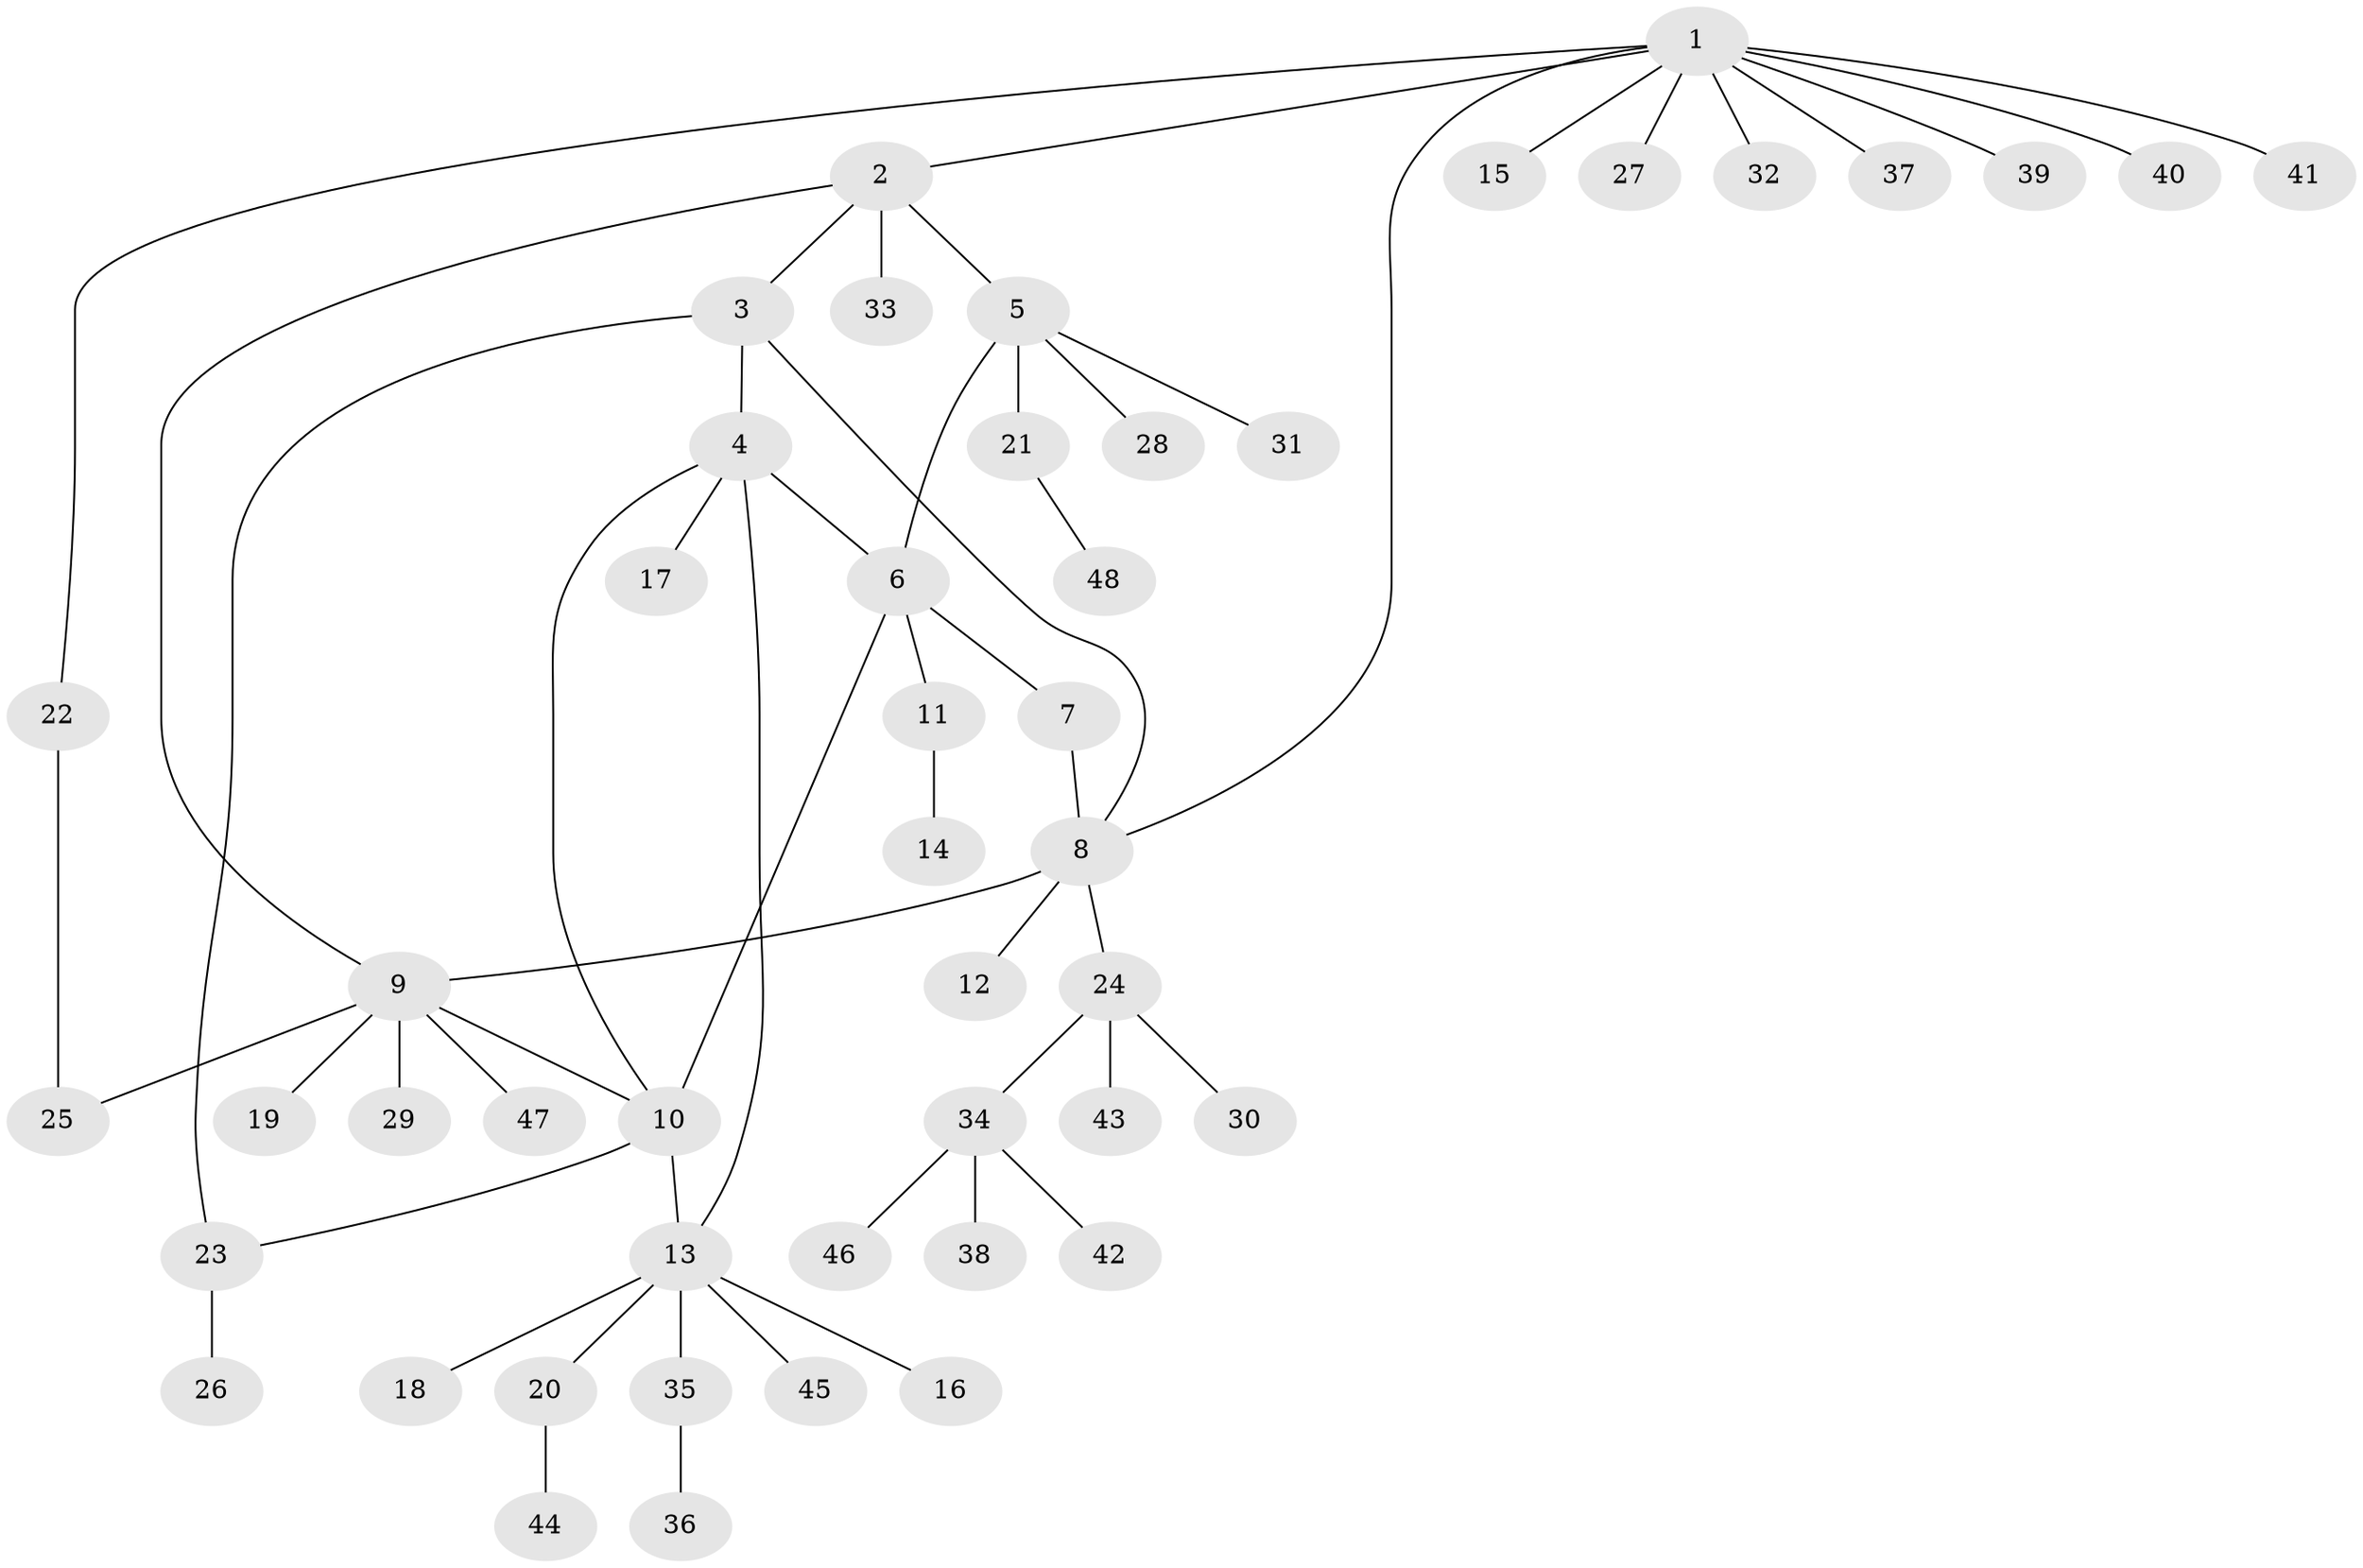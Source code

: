 // coarse degree distribution, {3: 0.05263157894736842, 1: 0.8421052631578947, 2: 0.05263157894736842, 15: 0.05263157894736842}
// Generated by graph-tools (version 1.1) at 2025/58/03/04/25 21:58:11]
// undirected, 48 vertices, 56 edges
graph export_dot {
graph [start="1"]
  node [color=gray90,style=filled];
  1;
  2;
  3;
  4;
  5;
  6;
  7;
  8;
  9;
  10;
  11;
  12;
  13;
  14;
  15;
  16;
  17;
  18;
  19;
  20;
  21;
  22;
  23;
  24;
  25;
  26;
  27;
  28;
  29;
  30;
  31;
  32;
  33;
  34;
  35;
  36;
  37;
  38;
  39;
  40;
  41;
  42;
  43;
  44;
  45;
  46;
  47;
  48;
  1 -- 2;
  1 -- 8;
  1 -- 15;
  1 -- 22;
  1 -- 27;
  1 -- 32;
  1 -- 37;
  1 -- 39;
  1 -- 40;
  1 -- 41;
  2 -- 3;
  2 -- 5;
  2 -- 9;
  2 -- 33;
  3 -- 4;
  3 -- 8;
  3 -- 23;
  4 -- 6;
  4 -- 10;
  4 -- 13;
  4 -- 17;
  5 -- 6;
  5 -- 21;
  5 -- 28;
  5 -- 31;
  6 -- 7;
  6 -- 10;
  6 -- 11;
  7 -- 8;
  8 -- 9;
  8 -- 12;
  8 -- 24;
  9 -- 10;
  9 -- 19;
  9 -- 25;
  9 -- 29;
  9 -- 47;
  10 -- 13;
  10 -- 23;
  11 -- 14;
  13 -- 16;
  13 -- 18;
  13 -- 20;
  13 -- 35;
  13 -- 45;
  20 -- 44;
  21 -- 48;
  22 -- 25;
  23 -- 26;
  24 -- 30;
  24 -- 34;
  24 -- 43;
  34 -- 38;
  34 -- 42;
  34 -- 46;
  35 -- 36;
}
